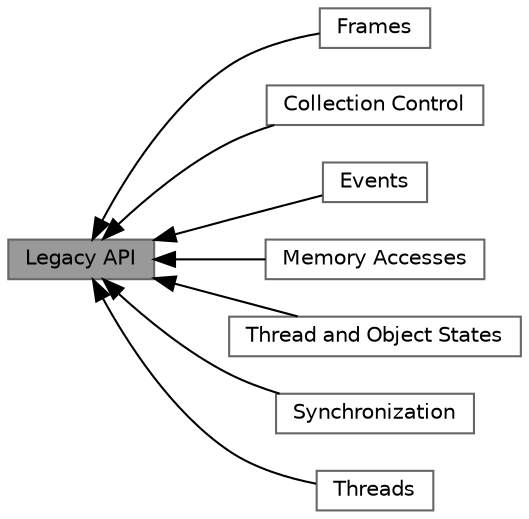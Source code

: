 digraph "Legacy API"
{
 // LATEX_PDF_SIZE
  bgcolor="transparent";
  edge [fontname=Helvetica,fontsize=10,labelfontname=Helvetica,labelfontsize=10];
  node [fontname=Helvetica,fontsize=10,shape=box,height=0.2,width=0.4];
  rankdir=LR;
  Node8 [id="Node000008",label="Frames",height=0.2,width=0.4,color="grey40", fillcolor="white", style="filled",URL="$group__frames.html",tooltip=" "];
  Node1 [id="Node000001",label="Legacy API",height=0.2,width=0.4,color="gray40", fillcolor="grey60", style="filled", fontcolor="black",tooltip=" "];
  Node2 [id="Node000002",label="Collection Control",height=0.2,width=0.4,color="grey40", fillcolor="white", style="filled",URL="$group__legacy__control.html",tooltip=" "];
  Node5 [id="Node000005",label="Events",height=0.2,width=0.4,color="grey40", fillcolor="white", style="filled",URL="$group__legacy__events.html",tooltip=" "];
  Node6 [id="Node000006",label="Memory Accesses",height=0.2,width=0.4,color="grey40", fillcolor="white", style="filled",URL="$group__legacy__memory.html",tooltip=" "];
  Node7 [id="Node000007",label="Thread and Object States",height=0.2,width=0.4,color="grey40", fillcolor="white", style="filled",URL="$group__legacy__state.html",tooltip=" "];
  Node4 [id="Node000004",label="Synchronization",height=0.2,width=0.4,color="grey40", fillcolor="white", style="filled",URL="$group__legacy__sync.html",tooltip=" "];
  Node3 [id="Node000003",label="Threads",height=0.2,width=0.4,color="grey40", fillcolor="white", style="filled",URL="$group__legacy__threads.html",tooltip=" "];
  Node1->Node2 [shape=plaintext, dir="back", style="solid"];
  Node1->Node3 [shape=plaintext, dir="back", style="solid"];
  Node1->Node4 [shape=plaintext, dir="back", style="solid"];
  Node1->Node5 [shape=plaintext, dir="back", style="solid"];
  Node1->Node6 [shape=plaintext, dir="back", style="solid"];
  Node1->Node7 [shape=plaintext, dir="back", style="solid"];
  Node1->Node8 [shape=plaintext, dir="back", style="solid"];
}
